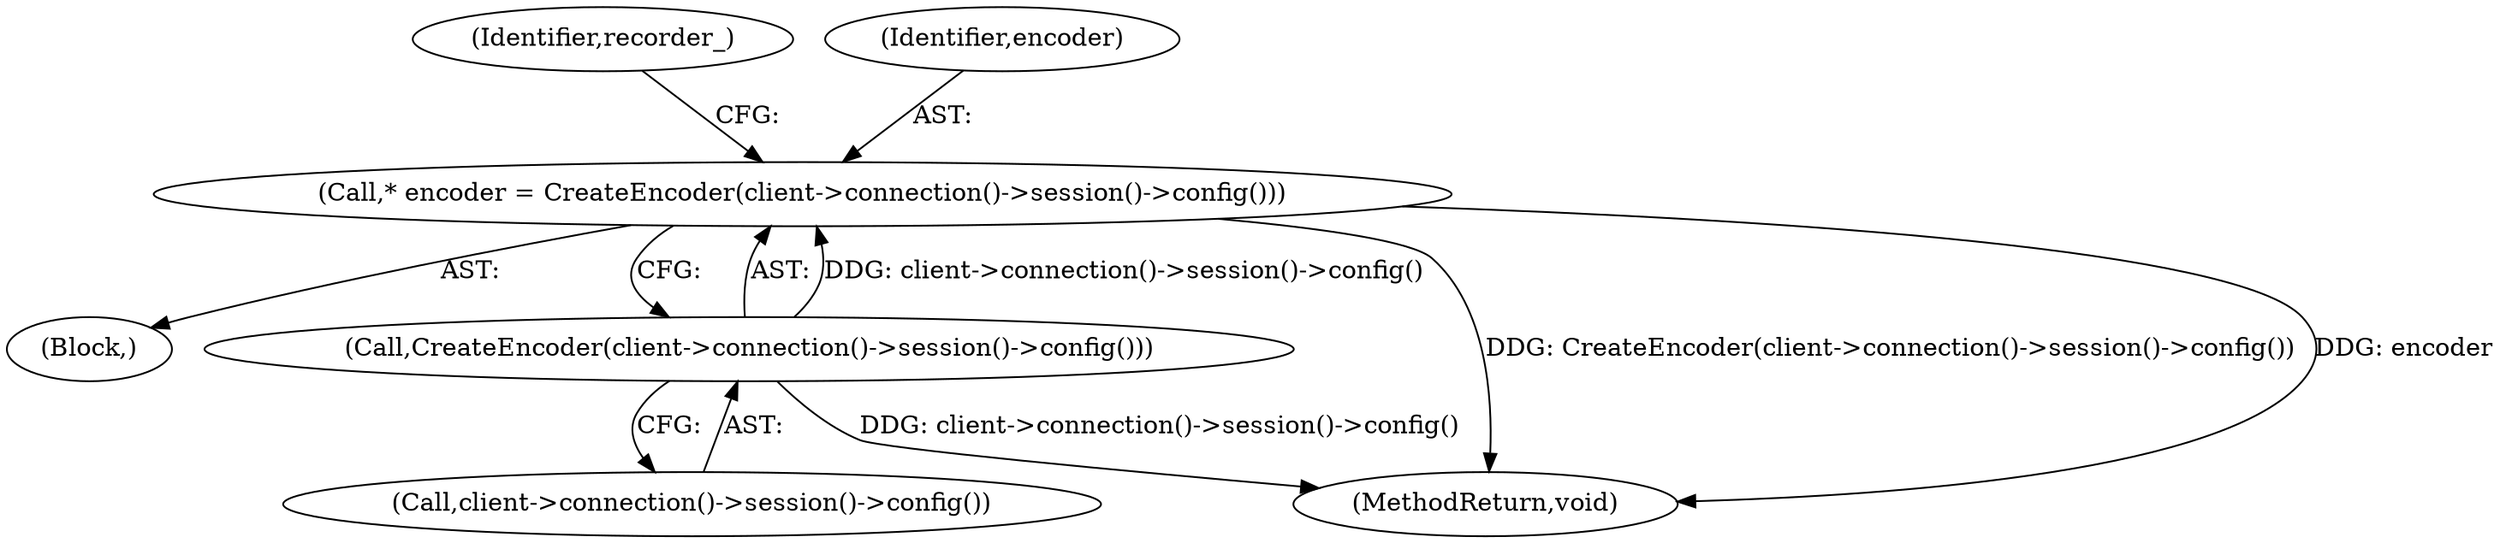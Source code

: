 digraph "0_Chrome_a46bcef82b29d30836a0f26226e3d4aca4fa9612_6@pointer" {
"1000139" [label="(Call,* encoder = CreateEncoder(client->connection()->session()->config()))"];
"1000141" [label="(Call,CreateEncoder(client->connection()->session()->config()))"];
"1000137" [label="(Block,)"];
"1000144" [label="(Identifier,recorder_)"];
"1000142" [label="(Call,client->connection()->session()->config())"];
"1000139" [label="(Call,* encoder = CreateEncoder(client->connection()->session()->config()))"];
"1000178" [label="(MethodReturn,void)"];
"1000141" [label="(Call,CreateEncoder(client->connection()->session()->config()))"];
"1000140" [label="(Identifier,encoder)"];
"1000139" -> "1000137"  [label="AST: "];
"1000139" -> "1000141"  [label="CFG: "];
"1000140" -> "1000139"  [label="AST: "];
"1000141" -> "1000139"  [label="AST: "];
"1000144" -> "1000139"  [label="CFG: "];
"1000139" -> "1000178"  [label="DDG: CreateEncoder(client->connection()->session()->config())"];
"1000139" -> "1000178"  [label="DDG: encoder"];
"1000141" -> "1000139"  [label="DDG: client->connection()->session()->config()"];
"1000141" -> "1000142"  [label="CFG: "];
"1000142" -> "1000141"  [label="AST: "];
"1000141" -> "1000178"  [label="DDG: client->connection()->session()->config()"];
}
